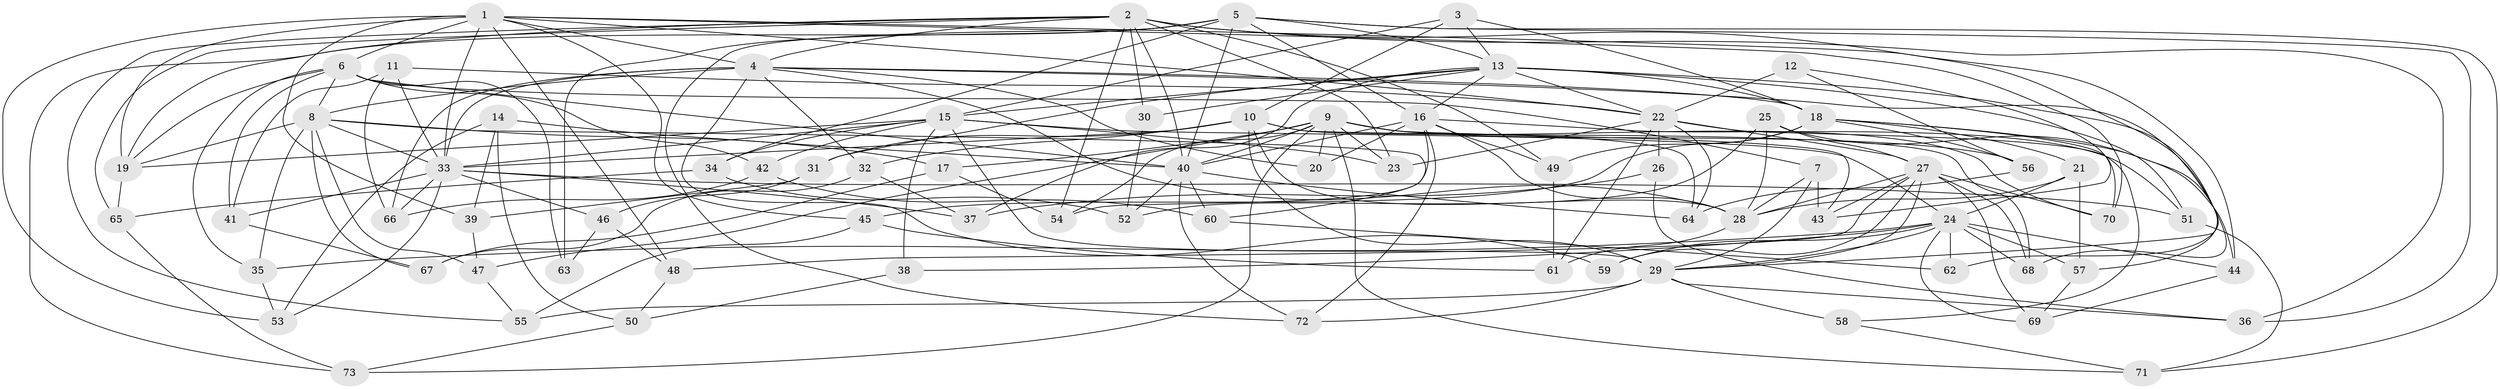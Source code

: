 // original degree distribution, {4: 1.0}
// Generated by graph-tools (version 1.1) at 2025/54/03/04/25 22:54:02]
// undirected, 73 vertices, 199 edges
graph export_dot {
  node [color=gray90,style=filled];
  1;
  2;
  3;
  4;
  5;
  6;
  7;
  8;
  9;
  10;
  11;
  12;
  13;
  14;
  15;
  16;
  17;
  18;
  19;
  20;
  21;
  22;
  23;
  24;
  25;
  26;
  27;
  28;
  29;
  30;
  31;
  32;
  33;
  34;
  35;
  36;
  37;
  38;
  39;
  40;
  41;
  42;
  43;
  44;
  45;
  46;
  47;
  48;
  49;
  50;
  51;
  52;
  53;
  54;
  55;
  56;
  57;
  58;
  59;
  60;
  61;
  62;
  63;
  64;
  65;
  66;
  67;
  68;
  69;
  70;
  71;
  72;
  73;
  1 -- 4 [weight=1.0];
  1 -- 6 [weight=1.0];
  1 -- 19 [weight=2.0];
  1 -- 22 [weight=1.0];
  1 -- 33 [weight=1.0];
  1 -- 39 [weight=1.0];
  1 -- 44 [weight=1.0];
  1 -- 45 [weight=1.0];
  1 -- 48 [weight=1.0];
  1 -- 53 [weight=1.0];
  1 -- 70 [weight=1.0];
  2 -- 4 [weight=1.0];
  2 -- 19 [weight=1.0];
  2 -- 23 [weight=1.0];
  2 -- 29 [weight=1.0];
  2 -- 30 [weight=2.0];
  2 -- 36 [weight=1.0];
  2 -- 40 [weight=1.0];
  2 -- 49 [weight=1.0];
  2 -- 54 [weight=1.0];
  2 -- 55 [weight=1.0];
  2 -- 65 [weight=1.0];
  3 -- 10 [weight=1.0];
  3 -- 13 [weight=1.0];
  3 -- 15 [weight=1.0];
  3 -- 18 [weight=1.0];
  4 -- 8 [weight=1.0];
  4 -- 18 [weight=1.0];
  4 -- 20 [weight=1.0];
  4 -- 28 [weight=1.0];
  4 -- 32 [weight=1.0];
  4 -- 33 [weight=1.0];
  4 -- 59 [weight=2.0];
  4 -- 66 [weight=1.0];
  4 -- 68 [weight=1.0];
  5 -- 13 [weight=1.0];
  5 -- 16 [weight=2.0];
  5 -- 34 [weight=1.0];
  5 -- 36 [weight=1.0];
  5 -- 40 [weight=2.0];
  5 -- 63 [weight=2.0];
  5 -- 71 [weight=1.0];
  5 -- 72 [weight=1.0];
  5 -- 73 [weight=1.0];
  6 -- 7 [weight=1.0];
  6 -- 8 [weight=1.0];
  6 -- 19 [weight=1.0];
  6 -- 35 [weight=1.0];
  6 -- 40 [weight=2.0];
  6 -- 41 [weight=1.0];
  6 -- 42 [weight=1.0];
  6 -- 63 [weight=1.0];
  7 -- 28 [weight=1.0];
  7 -- 29 [weight=1.0];
  7 -- 43 [weight=1.0];
  8 -- 17 [weight=1.0];
  8 -- 19 [weight=2.0];
  8 -- 33 [weight=1.0];
  8 -- 35 [weight=1.0];
  8 -- 47 [weight=1.0];
  8 -- 60 [weight=1.0];
  8 -- 67 [weight=1.0];
  9 -- 17 [weight=1.0];
  9 -- 20 [weight=2.0];
  9 -- 23 [weight=1.0];
  9 -- 40 [weight=1.0];
  9 -- 47 [weight=1.0];
  9 -- 54 [weight=1.0];
  9 -- 56 [weight=1.0];
  9 -- 64 [weight=1.0];
  9 -- 70 [weight=1.0];
  9 -- 71 [weight=1.0];
  9 -- 73 [weight=1.0];
  10 -- 28 [weight=1.0];
  10 -- 29 [weight=1.0];
  10 -- 31 [weight=1.0];
  10 -- 32 [weight=1.0];
  10 -- 33 [weight=1.0];
  10 -- 43 [weight=1.0];
  10 -- 68 [weight=1.0];
  11 -- 22 [weight=1.0];
  11 -- 33 [weight=1.0];
  11 -- 41 [weight=1.0];
  11 -- 66 [weight=1.0];
  12 -- 22 [weight=2.0];
  12 -- 43 [weight=1.0];
  12 -- 56 [weight=1.0];
  13 -- 15 [weight=1.0];
  13 -- 16 [weight=1.0];
  13 -- 18 [weight=2.0];
  13 -- 22 [weight=1.0];
  13 -- 30 [weight=1.0];
  13 -- 31 [weight=1.0];
  13 -- 37 [weight=1.0];
  13 -- 51 [weight=1.0];
  13 -- 62 [weight=1.0];
  14 -- 39 [weight=1.0];
  14 -- 40 [weight=1.0];
  14 -- 50 [weight=1.0];
  14 -- 53 [weight=1.0];
  15 -- 19 [weight=1.0];
  15 -- 23 [weight=1.0];
  15 -- 24 [weight=1.0];
  15 -- 29 [weight=2.0];
  15 -- 33 [weight=1.0];
  15 -- 34 [weight=1.0];
  15 -- 38 [weight=2.0];
  15 -- 42 [weight=1.0];
  16 -- 20 [weight=1.0];
  16 -- 28 [weight=1.0];
  16 -- 40 [weight=1.0];
  16 -- 49 [weight=1.0];
  16 -- 51 [weight=1.0];
  16 -- 54 [weight=1.0];
  16 -- 72 [weight=1.0];
  17 -- 54 [weight=1.0];
  17 -- 67 [weight=1.0];
  18 -- 21 [weight=1.0];
  18 -- 45 [weight=1.0];
  18 -- 49 [weight=1.0];
  18 -- 56 [weight=1.0];
  18 -- 57 [weight=1.0];
  18 -- 70 [weight=1.0];
  19 -- 65 [weight=1.0];
  21 -- 24 [weight=1.0];
  21 -- 28 [weight=1.0];
  21 -- 57 [weight=1.0];
  22 -- 23 [weight=1.0];
  22 -- 26 [weight=2.0];
  22 -- 27 [weight=1.0];
  22 -- 58 [weight=1.0];
  22 -- 61 [weight=1.0];
  22 -- 64 [weight=1.0];
  24 -- 29 [weight=1.0];
  24 -- 35 [weight=1.0];
  24 -- 38 [weight=1.0];
  24 -- 44 [weight=1.0];
  24 -- 57 [weight=1.0];
  24 -- 59 [weight=1.0];
  24 -- 62 [weight=2.0];
  24 -- 68 [weight=1.0];
  24 -- 69 [weight=1.0];
  25 -- 27 [weight=1.0];
  25 -- 28 [weight=1.0];
  25 -- 44 [weight=1.0];
  25 -- 52 [weight=1.0];
  26 -- 36 [weight=1.0];
  26 -- 37 [weight=1.0];
  27 -- 28 [weight=1.0];
  27 -- 29 [weight=1.0];
  27 -- 43 [weight=1.0];
  27 -- 48 [weight=1.0];
  27 -- 59 [weight=1.0];
  27 -- 68 [weight=1.0];
  27 -- 69 [weight=1.0];
  27 -- 70 [weight=1.0];
  28 -- 61 [weight=1.0];
  29 -- 36 [weight=1.0];
  29 -- 55 [weight=1.0];
  29 -- 58 [weight=2.0];
  29 -- 72 [weight=1.0];
  30 -- 52 [weight=1.0];
  31 -- 39 [weight=1.0];
  31 -- 46 [weight=1.0];
  32 -- 37 [weight=1.0];
  32 -- 67 [weight=1.0];
  33 -- 37 [weight=1.0];
  33 -- 41 [weight=1.0];
  33 -- 46 [weight=1.0];
  33 -- 51 [weight=1.0];
  33 -- 53 [weight=1.0];
  33 -- 66 [weight=1.0];
  34 -- 52 [weight=1.0];
  34 -- 65 [weight=1.0];
  35 -- 53 [weight=1.0];
  38 -- 50 [weight=1.0];
  39 -- 47 [weight=1.0];
  40 -- 52 [weight=1.0];
  40 -- 60 [weight=1.0];
  40 -- 64 [weight=1.0];
  40 -- 72 [weight=1.0];
  41 -- 67 [weight=1.0];
  42 -- 60 [weight=1.0];
  42 -- 66 [weight=1.0];
  44 -- 69 [weight=1.0];
  45 -- 55 [weight=1.0];
  45 -- 61 [weight=1.0];
  46 -- 48 [weight=1.0];
  46 -- 63 [weight=1.0];
  47 -- 55 [weight=1.0];
  48 -- 50 [weight=1.0];
  49 -- 61 [weight=1.0];
  50 -- 73 [weight=1.0];
  51 -- 71 [weight=1.0];
  56 -- 64 [weight=1.0];
  57 -- 69 [weight=1.0];
  58 -- 71 [weight=1.0];
  60 -- 62 [weight=1.0];
  65 -- 73 [weight=1.0];
}

